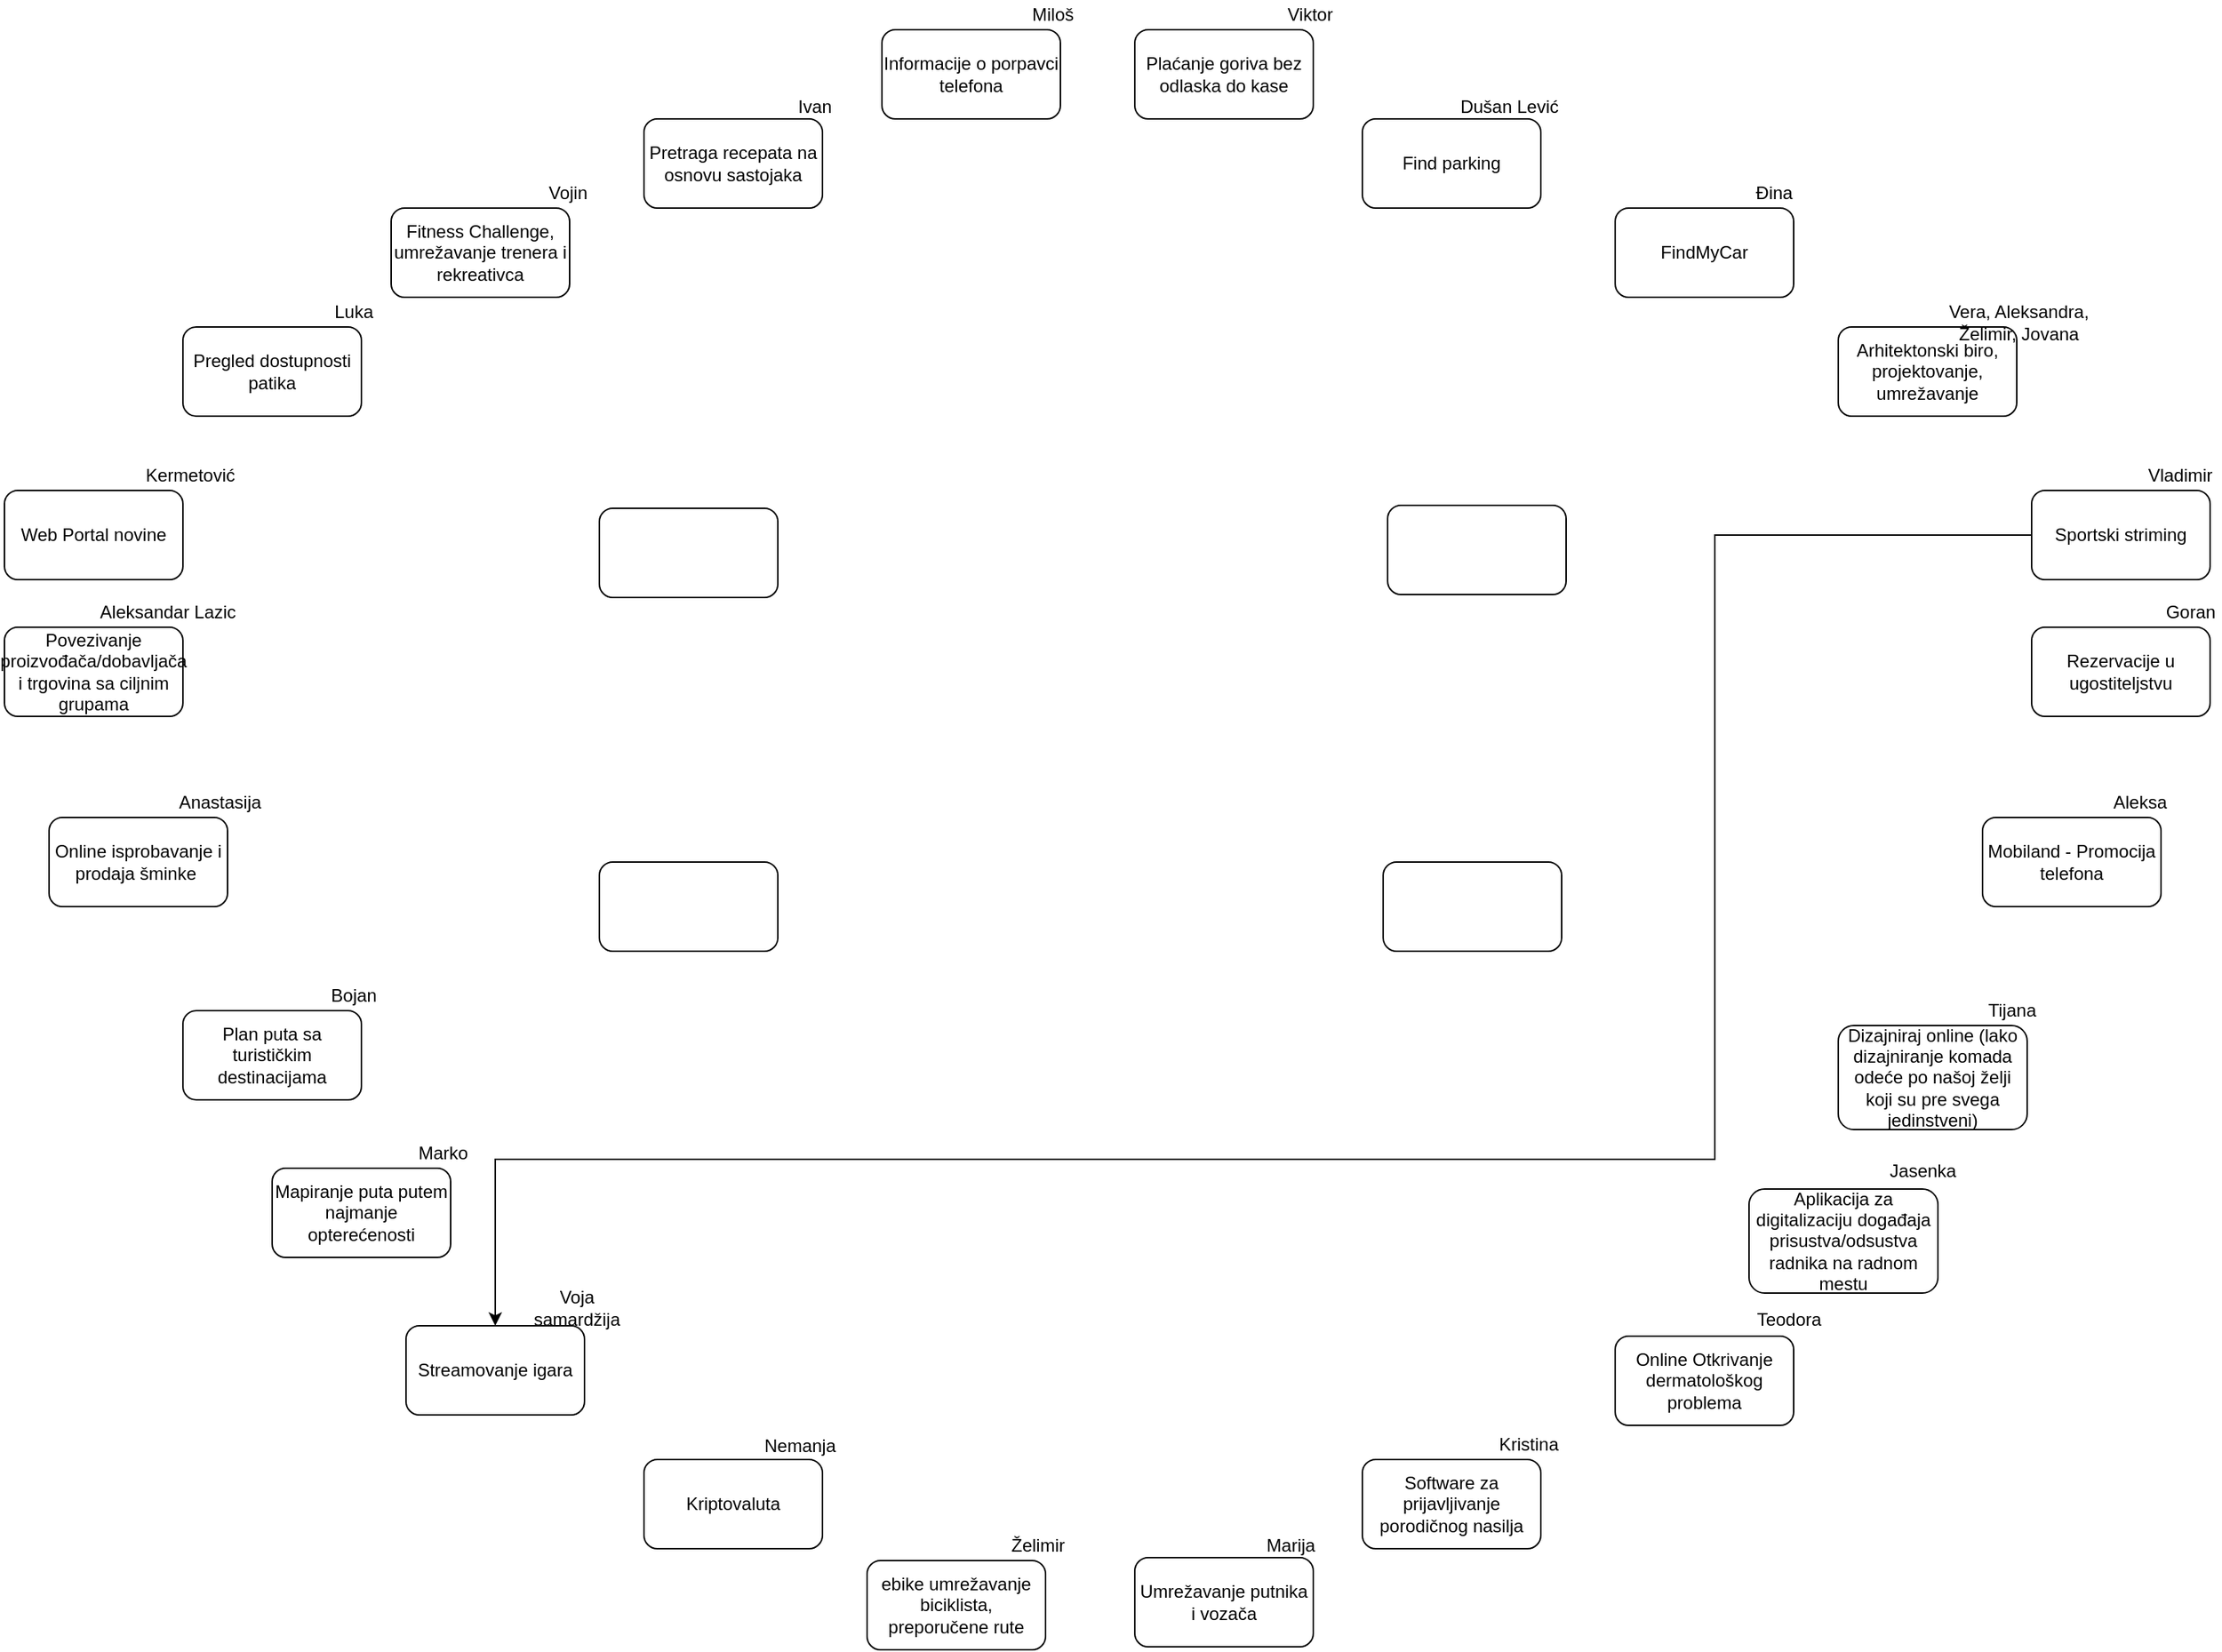 <mxfile version="13.0.8" type="device"><diagram id="85tqy-dk0capkp2-FKb7" name="Page-1"><mxGraphModel dx="2500" dy="839" grid="1" gridSize="10" guides="1" tooltips="1" connect="1" arrows="1" fold="1" page="1" pageScale="1" pageWidth="827" pageHeight="1169" math="0" shadow="0"><root><mxCell id="0"/><mxCell id="1" parent="0"/><mxCell id="YpBCpxEUzcEYua1ZrWGF-1" value="" style="rounded=1;whiteSpace=wrap;html=1;" vertex="1" parent="1"><mxGeometry x="930" y="360" width="120" height="60" as="geometry"/></mxCell><mxCell id="YpBCpxEUzcEYua1ZrWGF-2" value="Web Portal novine" style="rounded=1;whiteSpace=wrap;html=1;" vertex="1" parent="1"><mxGeometry y="350" width="120" height="60" as="geometry"/></mxCell><mxCell id="YpBCpxEUzcEYua1ZrWGF-3" value="Povezivanje proizvođača/dobavljača i trgovina sa ciljnim grupama" style="rounded=1;whiteSpace=wrap;html=1;" vertex="1" parent="1"><mxGeometry y="442" width="120" height="60" as="geometry"/></mxCell><mxCell id="YpBCpxEUzcEYua1ZrWGF-4" value="Plan puta sa turističkim destinacijama" style="rounded=1;whiteSpace=wrap;html=1;" vertex="1" parent="1"><mxGeometry x="120" y="700" width="120" height="60" as="geometry"/></mxCell><mxCell id="YpBCpxEUzcEYua1ZrWGF-5" value="Streamovanje igara" style="rounded=1;whiteSpace=wrap;html=1;" vertex="1" parent="1"><mxGeometry x="270" y="912" width="120" height="60" as="geometry"/></mxCell><mxCell id="YpBCpxEUzcEYua1ZrWGF-6" value="Kriptovaluta" style="rounded=1;whiteSpace=wrap;html=1;" vertex="1" parent="1"><mxGeometry x="430" y="1002" width="120" height="60" as="geometry"/></mxCell><mxCell id="YpBCpxEUzcEYua1ZrWGF-7" value="Software za prijavljivanje porodičnog nasilja" style="rounded=1;whiteSpace=wrap;html=1;" vertex="1" parent="1"><mxGeometry x="913" y="1002" width="120" height="60" as="geometry"/></mxCell><mxCell id="YpBCpxEUzcEYua1ZrWGF-8" value="Online Otkrivanje dermatološkog problema" style="rounded=1;whiteSpace=wrap;html=1;" vertex="1" parent="1"><mxGeometry x="1083" y="919" width="120" height="60" as="geometry"/></mxCell><mxCell id="YpBCpxEUzcEYua1ZrWGF-9" value="Dizajniraj online (lako dizajniranje komada odeće po našoj želji koji su pre svega jedinstveni)" style="rounded=1;whiteSpace=wrap;html=1;" vertex="1" parent="1"><mxGeometry x="1233" y="710" width="127" height="70" as="geometry"/></mxCell><mxCell id="YpBCpxEUzcEYua1ZrWGF-10" value="Rezervacije u ugostiteljstvu" style="rounded=1;whiteSpace=wrap;html=1;" vertex="1" parent="1"><mxGeometry x="1363" y="442" width="120" height="60" as="geometry"/></mxCell><mxCell id="YpBCpxEUzcEYua1ZrWGF-50" style="edgeStyle=orthogonalEdgeStyle;rounded=0;orthogonalLoop=1;jettySize=auto;html=1;exitX=0;exitY=0.5;exitDx=0;exitDy=0;" edge="1" parent="1" source="YpBCpxEUzcEYua1ZrWGF-11" target="YpBCpxEUzcEYua1ZrWGF-5"><mxGeometry relative="1" as="geometry"><Array as="points"><mxPoint x="1150" y="380"/><mxPoint x="1150" y="800"/><mxPoint x="330" y="800"/></Array></mxGeometry></mxCell><mxCell id="YpBCpxEUzcEYua1ZrWGF-11" value="Sportski striming" style="rounded=1;whiteSpace=wrap;html=1;" vertex="1" parent="1"><mxGeometry x="1363" y="350" width="120" height="60" as="geometry"/></mxCell><mxCell id="YpBCpxEUzcEYua1ZrWGF-12" value="Arhitektonski biro, projektovanje, umrežavanje" style="rounded=1;whiteSpace=wrap;html=1;" vertex="1" parent="1"><mxGeometry x="1233" y="240" width="120" height="60" as="geometry"/></mxCell><mxCell id="YpBCpxEUzcEYua1ZrWGF-13" value="FindMyCar" style="rounded=1;whiteSpace=wrap;html=1;" vertex="1" parent="1"><mxGeometry x="1083" y="160" width="120" height="60" as="geometry"/></mxCell><mxCell id="YpBCpxEUzcEYua1ZrWGF-14" value="Pretraga recepata na osnovu sastojaka" style="rounded=1;whiteSpace=wrap;html=1;" vertex="1" parent="1"><mxGeometry x="430" y="100" width="120" height="60" as="geometry"/></mxCell><mxCell id="YpBCpxEUzcEYua1ZrWGF-15" value="Find parking" style="rounded=1;whiteSpace=wrap;html=1;" vertex="1" parent="1"><mxGeometry x="913" y="100" width="120" height="60" as="geometry"/></mxCell><mxCell id="YpBCpxEUzcEYua1ZrWGF-16" value="" style="rounded=1;whiteSpace=wrap;html=1;" vertex="1" parent="1"><mxGeometry x="400" y="362" width="120" height="60" as="geometry"/></mxCell><mxCell id="YpBCpxEUzcEYua1ZrWGF-17" value="Pregled dostupnosti patika" style="rounded=1;whiteSpace=wrap;html=1;" vertex="1" parent="1"><mxGeometry x="120" y="240" width="120" height="60" as="geometry"/></mxCell><mxCell id="YpBCpxEUzcEYua1ZrWGF-18" value="Fitness Challenge, umrežavanje trenera i rekreativca" style="rounded=1;whiteSpace=wrap;html=1;" vertex="1" parent="1"><mxGeometry x="260" y="160" width="120" height="60" as="geometry"/></mxCell><mxCell id="YpBCpxEUzcEYua1ZrWGF-20" value="Vera, Aleksandra, Želimir, Jovana" style="text;html=1;strokeColor=none;fillColor=none;align=center;verticalAlign=middle;whiteSpace=wrap;rounded=0;" vertex="1" parent="1"><mxGeometry x="1293" y="227" width="123" height="20" as="geometry"/></mxCell><mxCell id="YpBCpxEUzcEYua1ZrWGF-21" value="Vladimir" style="text;html=1;strokeColor=none;fillColor=none;align=center;verticalAlign=middle;whiteSpace=wrap;rounded=0;" vertex="1" parent="1"><mxGeometry x="1443" y="330" width="40" height="20" as="geometry"/></mxCell><mxCell id="YpBCpxEUzcEYua1ZrWGF-23" value="Goran" style="text;html=1;strokeColor=none;fillColor=none;align=center;verticalAlign=middle;whiteSpace=wrap;rounded=0;" vertex="1" parent="1"><mxGeometry x="1450" y="422" width="40" height="20" as="geometry"/></mxCell><mxCell id="YpBCpxEUzcEYua1ZrWGF-24" value="Đina" style="text;html=1;strokeColor=none;fillColor=none;align=center;verticalAlign=middle;whiteSpace=wrap;rounded=0;" vertex="1" parent="1"><mxGeometry x="1170" y="140" width="40" height="20" as="geometry"/></mxCell><mxCell id="YpBCpxEUzcEYua1ZrWGF-25" value="Dušan Lević" style="text;html=1;strokeColor=none;fillColor=none;align=center;verticalAlign=middle;whiteSpace=wrap;rounded=0;" vertex="1" parent="1"><mxGeometry x="977" y="82" width="70" height="20" as="geometry"/></mxCell><mxCell id="YpBCpxEUzcEYua1ZrWGF-26" value="Informacije o porpavci telefona" style="rounded=1;whiteSpace=wrap;html=1;" vertex="1" parent="1"><mxGeometry x="590" y="40" width="120" height="60" as="geometry"/></mxCell><mxCell id="YpBCpxEUzcEYua1ZrWGF-27" value="Plaćanje goriva bez odlaska do kase" style="rounded=1;whiteSpace=wrap;html=1;" vertex="1" parent="1"><mxGeometry x="760" y="40" width="120" height="60" as="geometry"/></mxCell><mxCell id="YpBCpxEUzcEYua1ZrWGF-28" value="ebike umrežavanje biciklista, preporučene rute" style="rounded=1;whiteSpace=wrap;html=1;" vertex="1" parent="1"><mxGeometry x="580" y="1070" width="120" height="60" as="geometry"/></mxCell><mxCell id="YpBCpxEUzcEYua1ZrWGF-29" value="Umrežavanje putnika i vozača" style="rounded=1;whiteSpace=wrap;html=1;" vertex="1" parent="1"><mxGeometry x="760" y="1068" width="120" height="60" as="geometry"/></mxCell><mxCell id="YpBCpxEUzcEYua1ZrWGF-30" value="Mapiranje puta putem najmanje opterećenosti" style="rounded=1;whiteSpace=wrap;html=1;" vertex="1" parent="1"><mxGeometry x="180" y="806" width="120" height="60" as="geometry"/></mxCell><mxCell id="YpBCpxEUzcEYua1ZrWGF-31" value="Online isprobavanje i prodaja šminke&amp;nbsp;" style="rounded=1;whiteSpace=wrap;html=1;" vertex="1" parent="1"><mxGeometry x="30" y="570" width="120" height="60" as="geometry"/></mxCell><mxCell id="YpBCpxEUzcEYua1ZrWGF-32" value="Aplikacija za digitalizaciju događaja prisustva/odsustva radnika na radnom mestu" style="rounded=1;whiteSpace=wrap;html=1;" vertex="1" parent="1"><mxGeometry x="1173" y="820" width="127" height="70" as="geometry"/></mxCell><mxCell id="YpBCpxEUzcEYua1ZrWGF-33" value="Mobiland - Promocija telefona" style="rounded=1;whiteSpace=wrap;html=1;" vertex="1" parent="1"><mxGeometry x="1330" y="570" width="120" height="60" as="geometry"/></mxCell><mxCell id="YpBCpxEUzcEYua1ZrWGF-34" value="" style="rounded=1;whiteSpace=wrap;html=1;" vertex="1" parent="1"><mxGeometry x="400" y="600" width="120" height="60" as="geometry"/></mxCell><mxCell id="YpBCpxEUzcEYua1ZrWGF-35" value="" style="rounded=1;whiteSpace=wrap;html=1;" vertex="1" parent="1"><mxGeometry x="927" y="600" width="120" height="60" as="geometry"/></mxCell><mxCell id="YpBCpxEUzcEYua1ZrWGF-36" value="Viktor" style="text;html=1;strokeColor=none;fillColor=none;align=center;verticalAlign=middle;whiteSpace=wrap;rounded=0;" vertex="1" parent="1"><mxGeometry x="843" y="20" width="70" height="20" as="geometry"/></mxCell><mxCell id="YpBCpxEUzcEYua1ZrWGF-37" value="Miloš" style="text;html=1;strokeColor=none;fillColor=none;align=center;verticalAlign=middle;whiteSpace=wrap;rounded=0;" vertex="1" parent="1"><mxGeometry x="670" y="20" width="70" height="20" as="geometry"/></mxCell><mxCell id="YpBCpxEUzcEYua1ZrWGF-38" value="Ivan" style="text;html=1;strokeColor=none;fillColor=none;align=center;verticalAlign=middle;whiteSpace=wrap;rounded=0;" vertex="1" parent="1"><mxGeometry x="510" y="82" width="70" height="20" as="geometry"/></mxCell><mxCell id="YpBCpxEUzcEYua1ZrWGF-39" value="Vojin" style="text;html=1;strokeColor=none;fillColor=none;align=center;verticalAlign=middle;whiteSpace=wrap;rounded=0;" vertex="1" parent="1"><mxGeometry x="344" y="140" width="70" height="20" as="geometry"/></mxCell><mxCell id="YpBCpxEUzcEYua1ZrWGF-40" value="Luka" style="text;html=1;strokeColor=none;fillColor=none;align=center;verticalAlign=middle;whiteSpace=wrap;rounded=0;" vertex="1" parent="1"><mxGeometry x="200" y="220" width="70" height="20" as="geometry"/></mxCell><mxCell id="YpBCpxEUzcEYua1ZrWGF-41" value="Kermetović" style="text;html=1;strokeColor=none;fillColor=none;align=center;verticalAlign=middle;whiteSpace=wrap;rounded=0;" vertex="1" parent="1"><mxGeometry x="90" y="330" width="70" height="20" as="geometry"/></mxCell><mxCell id="YpBCpxEUzcEYua1ZrWGF-42" value="Aleksandar Lazic" style="text;html=1;strokeColor=none;fillColor=none;align=center;verticalAlign=middle;whiteSpace=wrap;rounded=0;" vertex="1" parent="1"><mxGeometry x="60" y="422" width="100" height="20" as="geometry"/></mxCell><mxCell id="YpBCpxEUzcEYua1ZrWGF-43" value="Anastasija" style="text;html=1;strokeColor=none;fillColor=none;align=center;verticalAlign=middle;whiteSpace=wrap;rounded=0;" vertex="1" parent="1"><mxGeometry x="110" y="550" width="70" height="20" as="geometry"/></mxCell><mxCell id="YpBCpxEUzcEYua1ZrWGF-44" value="Bojan" style="text;html=1;strokeColor=none;fillColor=none;align=center;verticalAlign=middle;whiteSpace=wrap;rounded=0;" vertex="1" parent="1"><mxGeometry x="200" y="680" width="70" height="20" as="geometry"/></mxCell><mxCell id="YpBCpxEUzcEYua1ZrWGF-45" value="Marko" style="text;html=1;strokeColor=none;fillColor=none;align=center;verticalAlign=middle;whiteSpace=wrap;rounded=0;" vertex="1" parent="1"><mxGeometry x="260" y="786" width="70" height="20" as="geometry"/></mxCell><mxCell id="YpBCpxEUzcEYua1ZrWGF-46" value="Voja samardžija" style="text;html=1;strokeColor=none;fillColor=none;align=center;verticalAlign=middle;whiteSpace=wrap;rounded=0;" vertex="1" parent="1"><mxGeometry x="350" y="890" width="70" height="20" as="geometry"/></mxCell><mxCell id="YpBCpxEUzcEYua1ZrWGF-47" value="Nemanja" style="text;html=1;strokeColor=none;fillColor=none;align=center;verticalAlign=middle;whiteSpace=wrap;rounded=0;" vertex="1" parent="1"><mxGeometry x="500" y="983" width="70" height="20" as="geometry"/></mxCell><mxCell id="YpBCpxEUzcEYua1ZrWGF-48" value="Želimir" style="text;html=1;strokeColor=none;fillColor=none;align=center;verticalAlign=middle;whiteSpace=wrap;rounded=0;" vertex="1" parent="1"><mxGeometry x="660" y="1050" width="70" height="20" as="geometry"/></mxCell><mxCell id="YpBCpxEUzcEYua1ZrWGF-49" value="Marija" style="text;html=1;strokeColor=none;fillColor=none;align=center;verticalAlign=middle;whiteSpace=wrap;rounded=0;" vertex="1" parent="1"><mxGeometry x="830" y="1050" width="70" height="20" as="geometry"/></mxCell><mxCell id="YpBCpxEUzcEYua1ZrWGF-51" value="Kristina" style="text;html=1;strokeColor=none;fillColor=none;align=center;verticalAlign=middle;whiteSpace=wrap;rounded=0;" vertex="1" parent="1"><mxGeometry x="990" y="982" width="70" height="20" as="geometry"/></mxCell><mxCell id="YpBCpxEUzcEYua1ZrWGF-52" value="Teodora" style="text;html=1;strokeColor=none;fillColor=none;align=center;verticalAlign=middle;whiteSpace=wrap;rounded=0;" vertex="1" parent="1"><mxGeometry x="1180" y="898" width="40" height="20" as="geometry"/></mxCell><mxCell id="YpBCpxEUzcEYua1ZrWGF-54" value="Jasenka" style="text;html=1;strokeColor=none;fillColor=none;align=center;verticalAlign=middle;whiteSpace=wrap;rounded=0;" vertex="1" parent="1"><mxGeometry x="1270" y="798" width="40" height="20" as="geometry"/></mxCell><mxCell id="YpBCpxEUzcEYua1ZrWGF-55" value="Tijana" style="text;html=1;strokeColor=none;fillColor=none;align=center;verticalAlign=middle;whiteSpace=wrap;rounded=0;" vertex="1" parent="1"><mxGeometry x="1330" y="690" width="40" height="20" as="geometry"/></mxCell><mxCell id="YpBCpxEUzcEYua1ZrWGF-56" value="Aleksa" style="text;html=1;strokeColor=none;fillColor=none;align=center;verticalAlign=middle;whiteSpace=wrap;rounded=0;" vertex="1" parent="1"><mxGeometry x="1416" y="550" width="40" height="20" as="geometry"/></mxCell></root></mxGraphModel></diagram></mxfile>